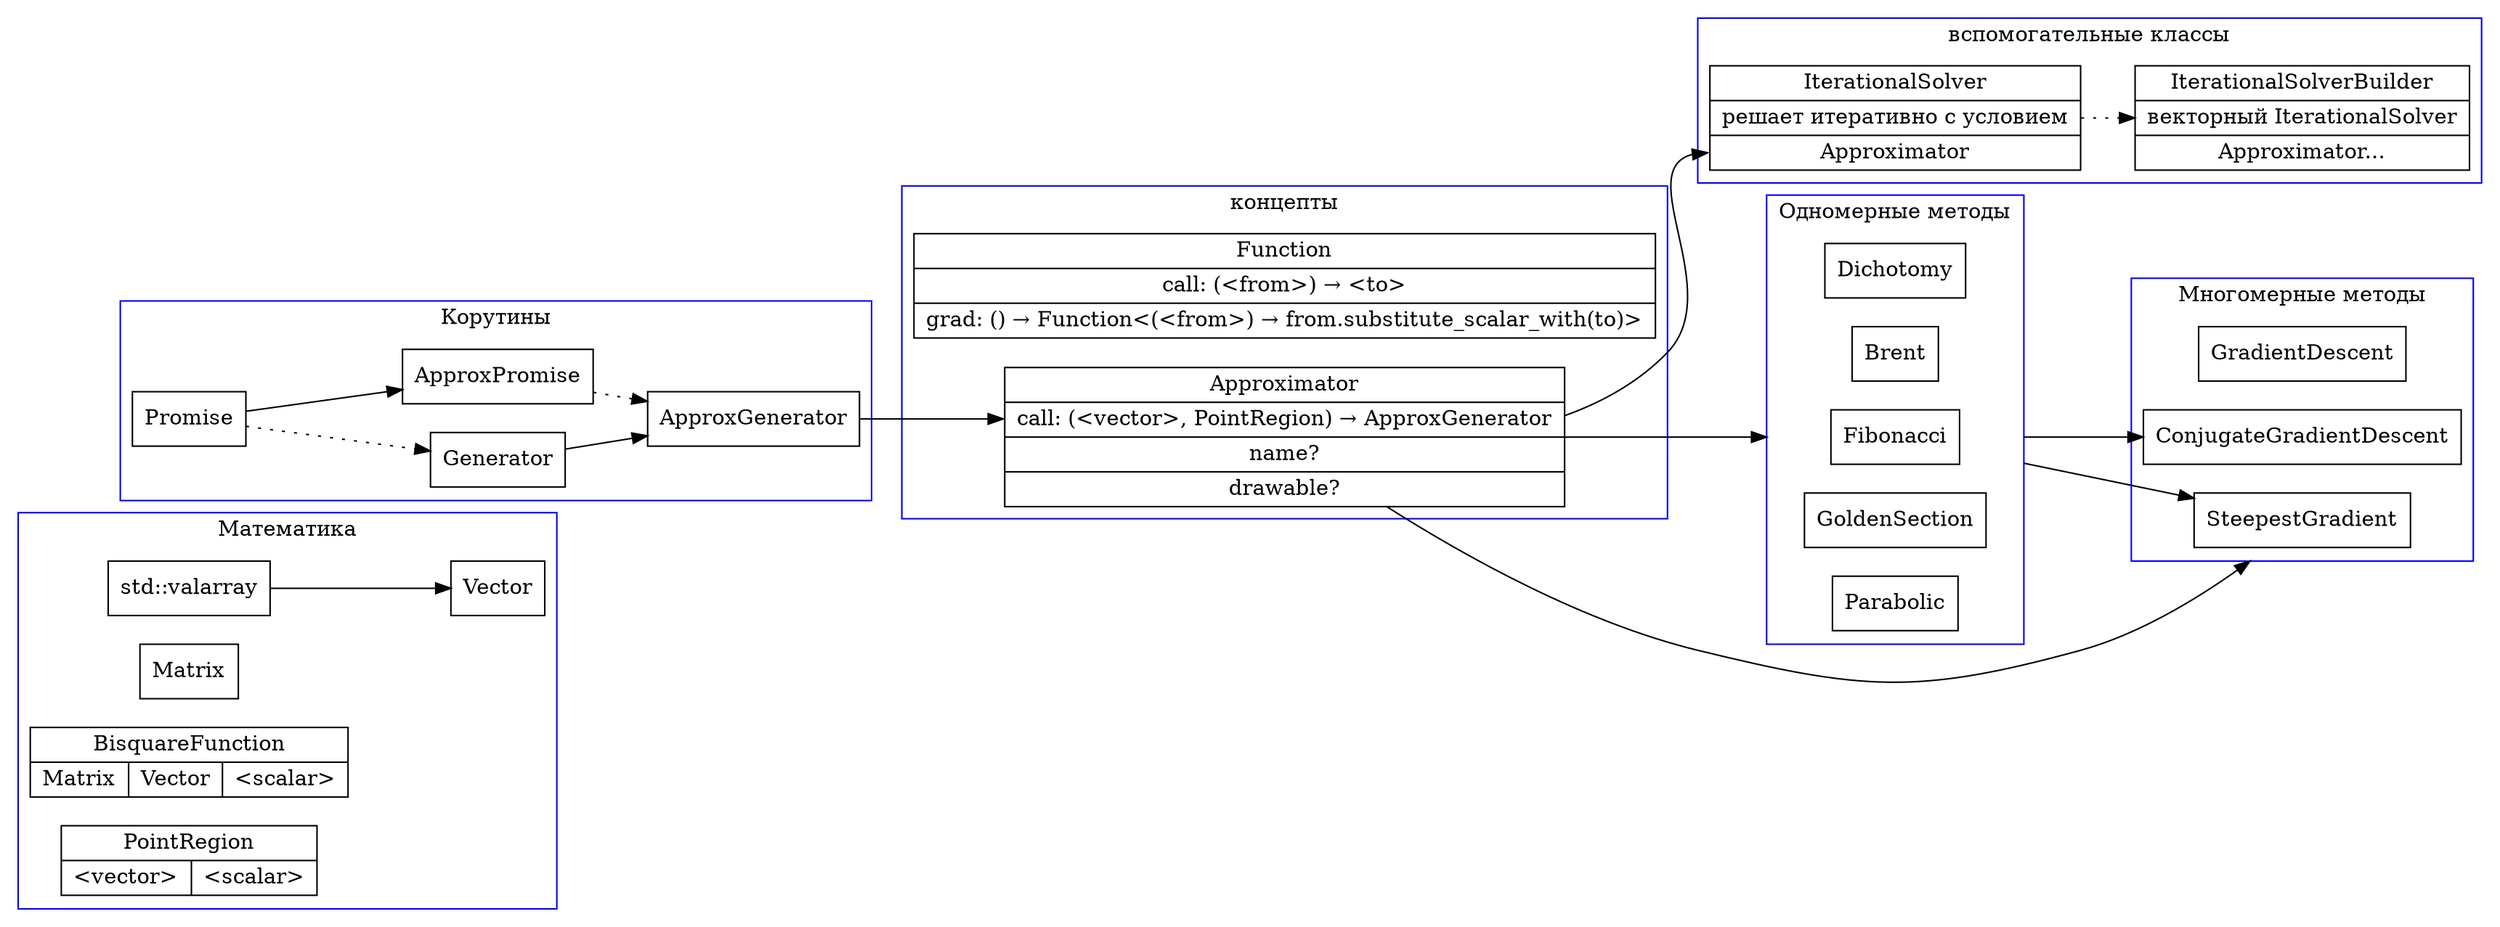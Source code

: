 digraph Project {
	node[shape=record];
	rankdir="LR";
	compound=true;
	subgraph cluster_Math {
		label = Математика;
		color=blue;

		valarray[label="std::valarray"];
		valarray -> Vector;
		Matrix;
		BisquareFunction[label="BisquareFunction|{Matrix|Vector|\<scalar\>}"];
		PointRegion[label="PointRegion|{\<vector\>|\<scalar\>}"];
	}
	subgraph cluster_Onedim {
		label = "Одномерные методы";
		color=blue;

		Dichotomy;
		Brent;
		Fibonacci;
		GoldenSection;
		Parabolic;
	}
	subgraph cluster_Multidim {
		label = "Многомерные методы";
		color=blue;

		GradientDescent;
		SteepestGradient;
		ConjugateGradientDescent;
	}
	subgraph cluster_Coroutines {
		label = "Корутины";
		color=blue;

		Promise -> Generator [style="dotted"];
		Generator -> ApproxGenerator;
		Promise -> ApproxPromise;
		ApproxPromise -> ApproxGenerator [style="dotted"];
	}
	subgraph cluster_Concepts {
		label = "концепты";
		color=blue;

		Function[label="Function|call: (\<from\>) → \<to\>|grad: () → Function\<(\<from\>) → from.substitute_scalar_with(to)\>"];
		Approximator[label="Approximator|<f1>call: (\<vector\>, PointRegion) → ApproxGenerator|name?|drawable?"]
	}
	ApproxGenerator -> Approximator:f1;
	Fibonacci -> SteepestGradient [ltail=cluster_Onedim];
	Fibonacci -> ConjugateGradientDescent [ltail=cluster_Onedim];
	Approximator -> Fibonacci [lhead=cluster_Onedim];
	Approximator -> SteepestGradient [lhead=cluster_Multidim];
	subgraph cluster_Helpers {
		label = "вспомогательные классы";
		color=blue;

		IterationalSolver[label="IterationalSolver|решает итеративно с условием|<f1>Approximator"];
		IterationalSolverBuilder[label="IterationalSolverBuilder|векторный IterationalSolver|Approximator..."];
		IterationalSolver -> IterationalSolverBuilder [style="dotted"];
	}
	Approximator -> IterationalSolver:f1;
}
